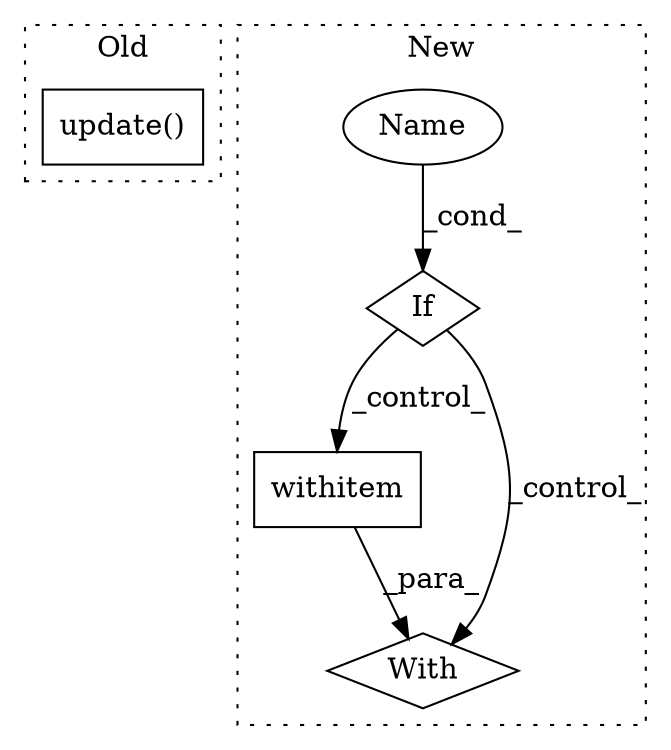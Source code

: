 digraph G {
subgraph cluster0 {
1 [label="update()" a="75" s="5957,5995" l="21,1" shape="box"];
label = "Old";
style="dotted";
}
subgraph cluster1 {
2 [label="withitem" a="49" s="7876" l="8" shape="box"];
3 [label="With" a="39" s="7871,7884" l="5,20" shape="diamond"];
4 [label="If" a="96" s="7835" l="3" shape="diamond"];
5 [label="Name" a="87" s="7838" l="19" shape="ellipse"];
label = "New";
style="dotted";
}
2 -> 3 [label="_para_"];
4 -> 2 [label="_control_"];
4 -> 3 [label="_control_"];
5 -> 4 [label="_cond_"];
}